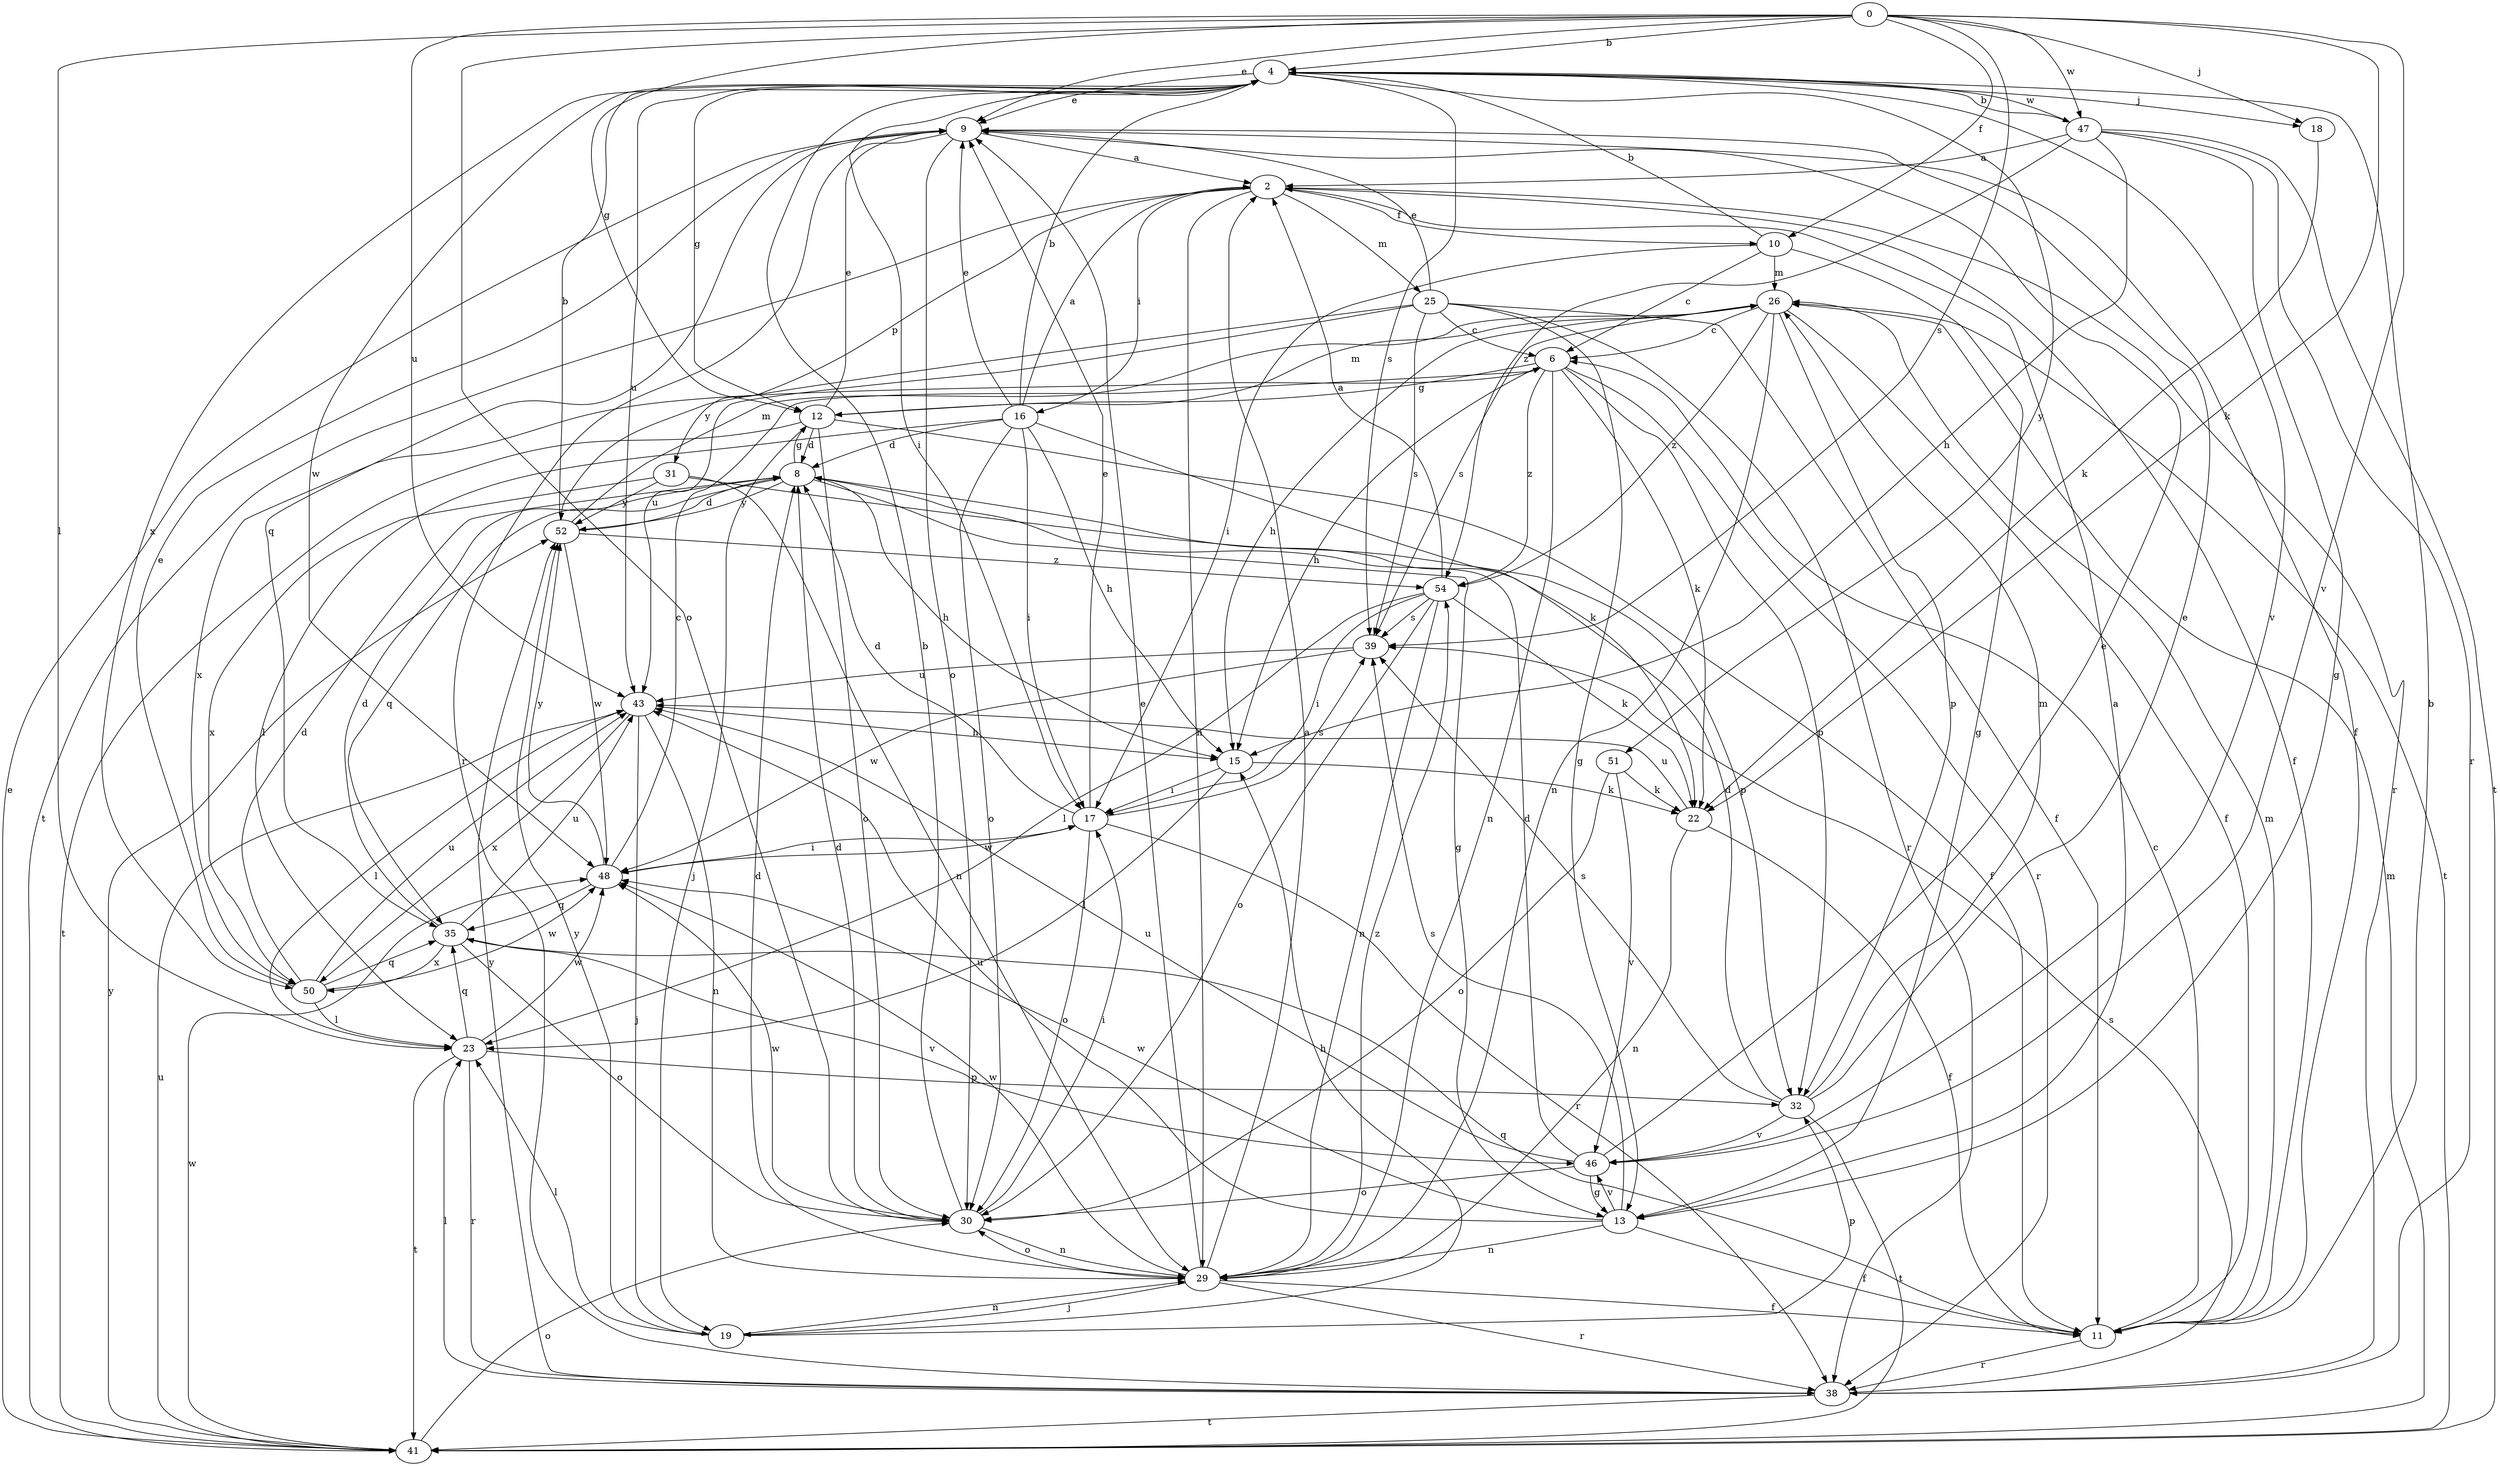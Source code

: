 strict digraph  {
0;
2;
4;
6;
8;
9;
10;
11;
12;
13;
15;
16;
17;
18;
19;
22;
23;
25;
26;
29;
30;
31;
32;
35;
38;
39;
41;
43;
46;
47;
48;
50;
51;
52;
54;
0 -> 4  [label=b];
0 -> 9  [label=e];
0 -> 10  [label=f];
0 -> 12  [label=g];
0 -> 18  [label=j];
0 -> 22  [label=k];
0 -> 23  [label=l];
0 -> 30  [label=o];
0 -> 39  [label=s];
0 -> 43  [label=u];
0 -> 46  [label=v];
0 -> 47  [label=w];
2 -> 10  [label=f];
2 -> 11  [label=f];
2 -> 16  [label=i];
2 -> 25  [label=m];
2 -> 29  [label=n];
2 -> 31  [label=p];
2 -> 38  [label=r];
2 -> 41  [label=t];
4 -> 9  [label=e];
4 -> 12  [label=g];
4 -> 17  [label=i];
4 -> 18  [label=j];
4 -> 39  [label=s];
4 -> 43  [label=u];
4 -> 46  [label=v];
4 -> 47  [label=w];
4 -> 48  [label=w];
4 -> 50  [label=x];
4 -> 51  [label=y];
6 -> 12  [label=g];
6 -> 15  [label=h];
6 -> 22  [label=k];
6 -> 29  [label=n];
6 -> 32  [label=p];
6 -> 38  [label=r];
6 -> 50  [label=x];
6 -> 54  [label=z];
8 -> 12  [label=g];
8 -> 13  [label=g];
8 -> 15  [label=h];
8 -> 35  [label=q];
8 -> 52  [label=y];
9 -> 2  [label=a];
9 -> 11  [label=f];
9 -> 30  [label=o];
9 -> 35  [label=q];
9 -> 38  [label=r];
10 -> 4  [label=b];
10 -> 6  [label=c];
10 -> 13  [label=g];
10 -> 17  [label=i];
10 -> 26  [label=m];
11 -> 4  [label=b];
11 -> 6  [label=c];
11 -> 26  [label=m];
11 -> 35  [label=q];
11 -> 38  [label=r];
12 -> 8  [label=d];
12 -> 9  [label=e];
12 -> 11  [label=f];
12 -> 19  [label=j];
12 -> 26  [label=m];
12 -> 30  [label=o];
12 -> 41  [label=t];
13 -> 2  [label=a];
13 -> 11  [label=f];
13 -> 29  [label=n];
13 -> 39  [label=s];
13 -> 43  [label=u];
13 -> 46  [label=v];
13 -> 48  [label=w];
15 -> 17  [label=i];
15 -> 22  [label=k];
15 -> 23  [label=l];
16 -> 2  [label=a];
16 -> 4  [label=b];
16 -> 8  [label=d];
16 -> 9  [label=e];
16 -> 15  [label=h];
16 -> 17  [label=i];
16 -> 22  [label=k];
16 -> 23  [label=l];
16 -> 30  [label=o];
17 -> 8  [label=d];
17 -> 9  [label=e];
17 -> 30  [label=o];
17 -> 38  [label=r];
17 -> 39  [label=s];
17 -> 48  [label=w];
18 -> 22  [label=k];
19 -> 15  [label=h];
19 -> 23  [label=l];
19 -> 29  [label=n];
19 -> 32  [label=p];
19 -> 52  [label=y];
22 -> 11  [label=f];
22 -> 29  [label=n];
22 -> 43  [label=u];
23 -> 32  [label=p];
23 -> 35  [label=q];
23 -> 38  [label=r];
23 -> 41  [label=t];
23 -> 48  [label=w];
25 -> 6  [label=c];
25 -> 9  [label=e];
25 -> 11  [label=f];
25 -> 13  [label=g];
25 -> 38  [label=r];
25 -> 39  [label=s];
25 -> 43  [label=u];
25 -> 52  [label=y];
26 -> 6  [label=c];
26 -> 11  [label=f];
26 -> 15  [label=h];
26 -> 29  [label=n];
26 -> 32  [label=p];
26 -> 39  [label=s];
26 -> 41  [label=t];
26 -> 54  [label=z];
29 -> 2  [label=a];
29 -> 8  [label=d];
29 -> 9  [label=e];
29 -> 11  [label=f];
29 -> 19  [label=j];
29 -> 30  [label=o];
29 -> 38  [label=r];
29 -> 48  [label=w];
29 -> 54  [label=z];
30 -> 4  [label=b];
30 -> 8  [label=d];
30 -> 17  [label=i];
30 -> 29  [label=n];
30 -> 48  [label=w];
31 -> 29  [label=n];
31 -> 32  [label=p];
31 -> 50  [label=x];
31 -> 52  [label=y];
32 -> 8  [label=d];
32 -> 9  [label=e];
32 -> 26  [label=m];
32 -> 39  [label=s];
32 -> 41  [label=t];
32 -> 46  [label=v];
35 -> 8  [label=d];
35 -> 30  [label=o];
35 -> 43  [label=u];
35 -> 46  [label=v];
35 -> 50  [label=x];
38 -> 23  [label=l];
38 -> 39  [label=s];
38 -> 41  [label=t];
38 -> 52  [label=y];
39 -> 43  [label=u];
39 -> 48  [label=w];
41 -> 9  [label=e];
41 -> 26  [label=m];
41 -> 30  [label=o];
41 -> 43  [label=u];
41 -> 48  [label=w];
41 -> 52  [label=y];
43 -> 15  [label=h];
43 -> 19  [label=j];
43 -> 23  [label=l];
43 -> 29  [label=n];
43 -> 50  [label=x];
46 -> 8  [label=d];
46 -> 9  [label=e];
46 -> 13  [label=g];
46 -> 30  [label=o];
46 -> 43  [label=u];
47 -> 2  [label=a];
47 -> 4  [label=b];
47 -> 13  [label=g];
47 -> 15  [label=h];
47 -> 38  [label=r];
47 -> 41  [label=t];
47 -> 54  [label=z];
48 -> 6  [label=c];
48 -> 17  [label=i];
48 -> 35  [label=q];
48 -> 52  [label=y];
50 -> 8  [label=d];
50 -> 9  [label=e];
50 -> 23  [label=l];
50 -> 35  [label=q];
50 -> 43  [label=u];
50 -> 48  [label=w];
51 -> 22  [label=k];
51 -> 30  [label=o];
51 -> 46  [label=v];
52 -> 4  [label=b];
52 -> 8  [label=d];
52 -> 26  [label=m];
52 -> 48  [label=w];
52 -> 54  [label=z];
54 -> 2  [label=a];
54 -> 17  [label=i];
54 -> 22  [label=k];
54 -> 23  [label=l];
54 -> 29  [label=n];
54 -> 30  [label=o];
54 -> 39  [label=s];
}

